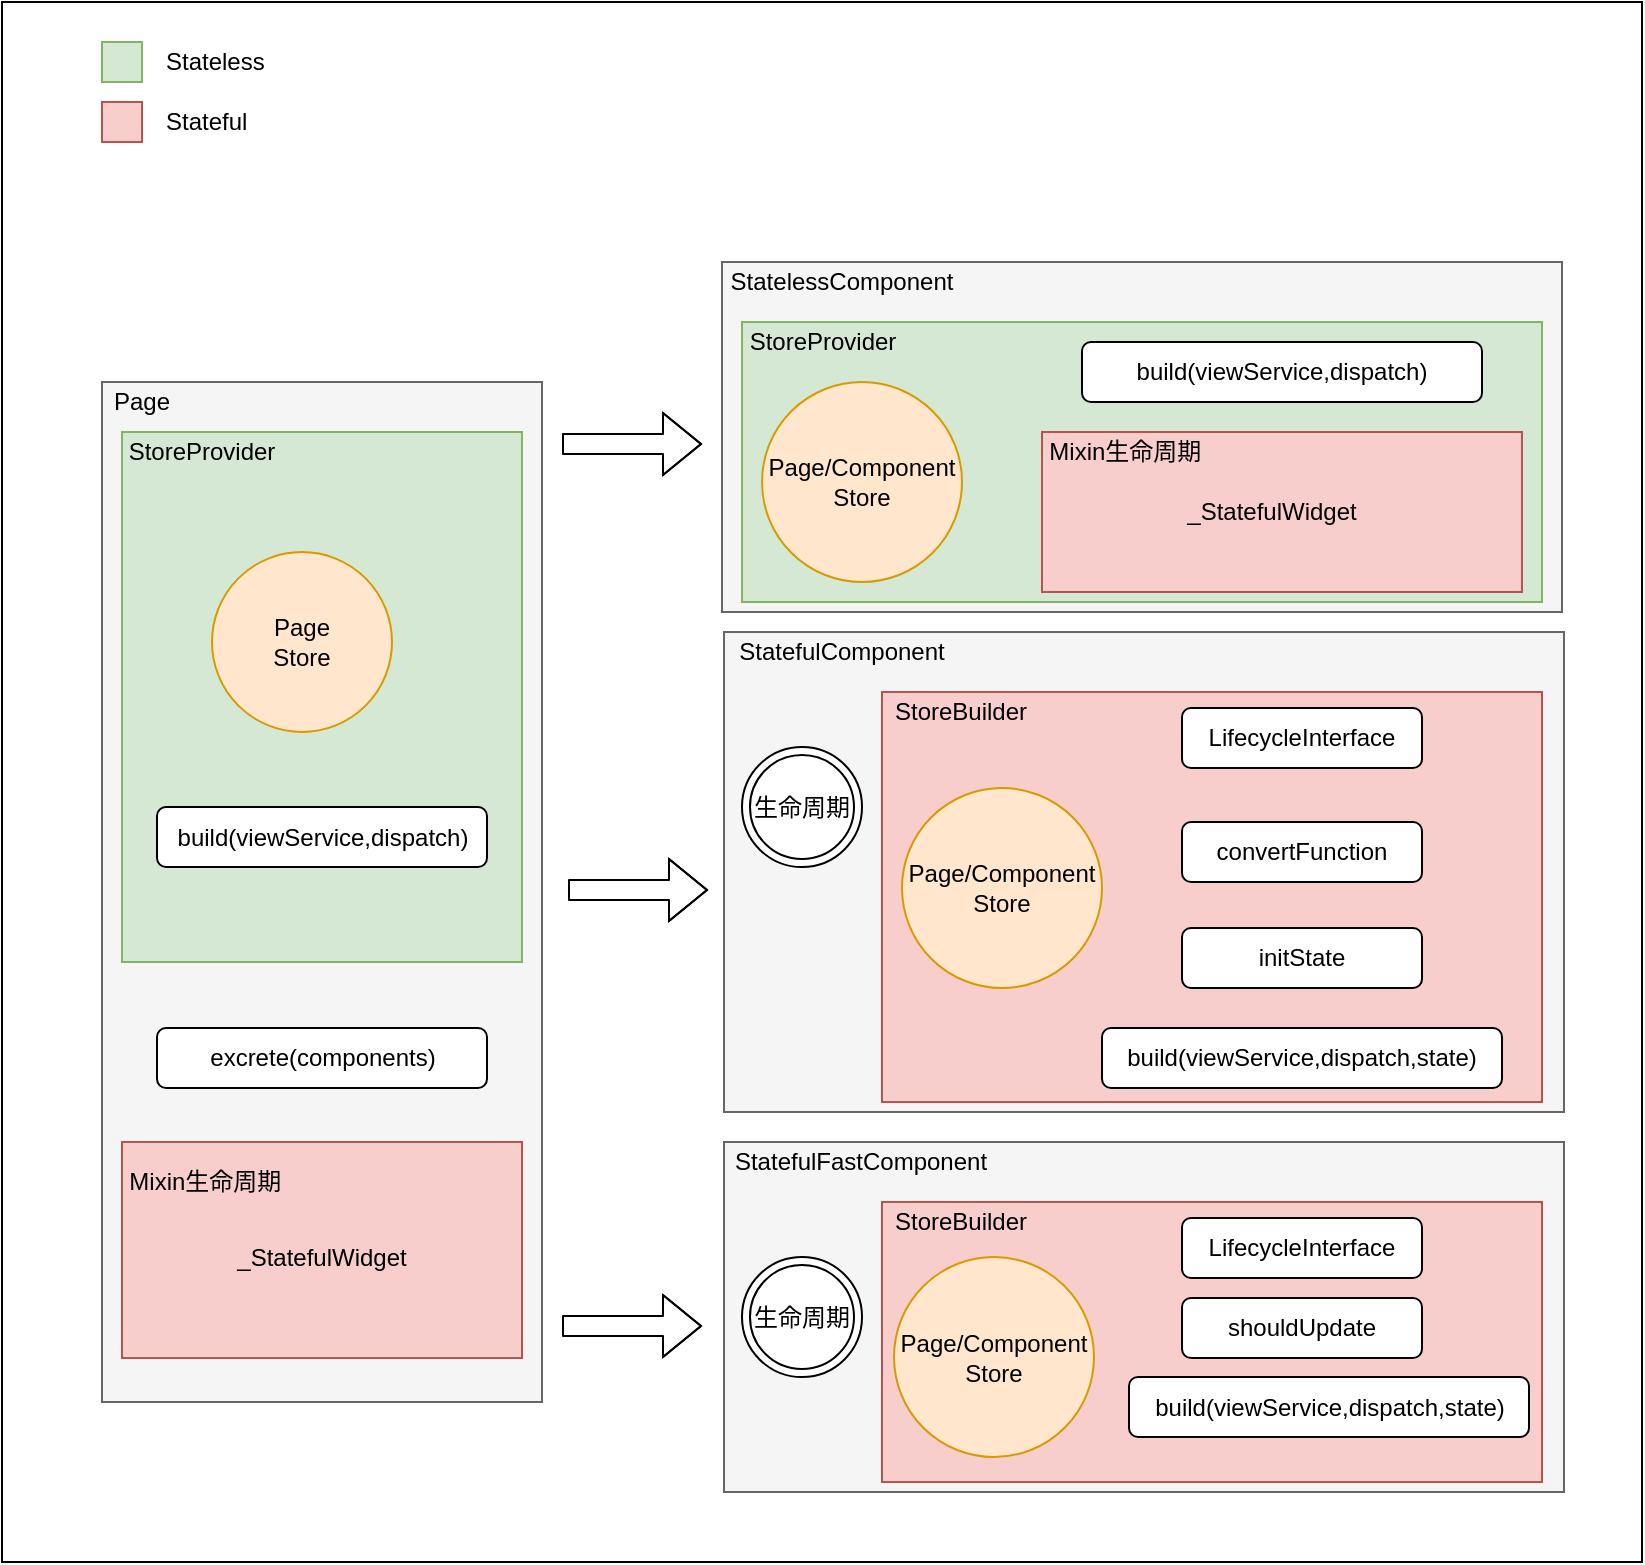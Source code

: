 <mxfile version="12.5.1" type="github" pages="8">
  <diagram id="2axeBVnMluATRMXS3iiU" name="第 1 页">
    <mxGraphModel dx="1773" dy="590" grid="1" gridSize="10" guides="1" tooltips="1" connect="1" arrows="1" fold="1" page="1" pageScale="1" pageWidth="827" pageHeight="1169" math="0" shadow="0">
      <root>
        <mxCell id="0"/>
        <mxCell id="1" parent="0"/>
        <mxCell id="0mHmHjYfeUdzyArpti4x-1" value="" style="rounded=0;whiteSpace=wrap;html=1;align=center;" parent="1" vertex="1">
          <mxGeometry x="-100" y="10" width="820" height="780" as="geometry"/>
        </mxCell>
        <mxCell id="FRVTPdvZiZSE1ToP57z7-4" value="" style="rounded=0;whiteSpace=wrap;html=1;fillColor=#f5f5f5;strokeColor=#666666;fontColor=#333333;" parent="1" vertex="1">
          <mxGeometry x="-50" y="200" width="220" height="510" as="geometry"/>
        </mxCell>
        <mxCell id="FRVTPdvZiZSE1ToP57z7-47" value="" style="rounded=0;whiteSpace=wrap;html=1;align=center;fillColor=#d5e8d4;strokeColor=#82b366;" parent="1" vertex="1">
          <mxGeometry x="-40" y="225" width="200" height="265" as="geometry"/>
        </mxCell>
        <mxCell id="FRVTPdvZiZSE1ToP57z7-16" value="" style="rounded=0;whiteSpace=wrap;html=1;align=left;fillColor=#f5f5f5;strokeColor=#666666;fontColor=#333333;" parent="1" vertex="1">
          <mxGeometry x="260" y="140" width="420" height="175" as="geometry"/>
        </mxCell>
        <mxCell id="FRVTPdvZiZSE1ToP57z7-33" value="" style="rounded=0;whiteSpace=wrap;html=1;align=left;fillColor=#d5e8d4;strokeColor=#82b366;" parent="1" vertex="1">
          <mxGeometry x="270" y="170" width="400" height="140" as="geometry"/>
        </mxCell>
        <mxCell id="FRVTPdvZiZSE1ToP57z7-5" value="Page" style="text;html=1;strokeColor=none;fillColor=none;align=center;verticalAlign=middle;whiteSpace=wrap;rounded=0;" parent="1" vertex="1">
          <mxGeometry x="-50" y="200" width="40" height="20" as="geometry"/>
        </mxCell>
        <mxCell id="FRVTPdvZiZSE1ToP57z7-6" value="Page&lt;br&gt;Store" style="ellipse;whiteSpace=wrap;html=1;aspect=fixed;fillColor=#ffe6cc;strokeColor=#d79b00;" parent="1" vertex="1">
          <mxGeometry x="5" y="285" width="90" height="90" as="geometry"/>
        </mxCell>
        <mxCell id="FRVTPdvZiZSE1ToP57z7-7" value="" style="rounded=0;whiteSpace=wrap;html=1;fillColor=#d5e8d4;strokeColor=#82b366;" parent="1" vertex="1">
          <mxGeometry x="-50" y="30" width="20" height="20" as="geometry"/>
        </mxCell>
        <mxCell id="FRVTPdvZiZSE1ToP57z7-8" value="Stateless" style="text;html=1;strokeColor=none;fillColor=none;align=left;verticalAlign=middle;whiteSpace=wrap;rounded=0;" parent="1" vertex="1">
          <mxGeometry x="-20" y="30" width="40" height="20" as="geometry"/>
        </mxCell>
        <mxCell id="FRVTPdvZiZSE1ToP57z7-9" value="" style="rounded=0;whiteSpace=wrap;html=1;fillColor=#f8cecc;strokeColor=#b85450;" parent="1" vertex="1">
          <mxGeometry x="-50" y="60" width="20" height="20" as="geometry"/>
        </mxCell>
        <mxCell id="FRVTPdvZiZSE1ToP57z7-10" value="Stateful" style="text;html=1;strokeColor=none;fillColor=none;align=left;verticalAlign=middle;whiteSpace=wrap;rounded=0;" parent="1" vertex="1">
          <mxGeometry x="-20" y="60" width="40" height="20" as="geometry"/>
        </mxCell>
        <mxCell id="FRVTPdvZiZSE1ToP57z7-11" value="build(viewService,dispatch)" style="rounded=1;whiteSpace=wrap;html=1;align=center;" parent="1" vertex="1">
          <mxGeometry x="-22.5" y="412.5" width="165" height="30" as="geometry"/>
        </mxCell>
        <mxCell id="FRVTPdvZiZSE1ToP57z7-12" value="" style="shape=flexArrow;endArrow=classic;html=1;" parent="1" edge="1">
          <mxGeometry width="50" height="50" relative="1" as="geometry">
            <mxPoint x="180" y="231" as="sourcePoint"/>
            <mxPoint x="250" y="231" as="targetPoint"/>
            <Array as="points">
              <mxPoint x="210" y="231"/>
            </Array>
          </mxGeometry>
        </mxCell>
        <mxCell id="FRVTPdvZiZSE1ToP57z7-15" value="" style="shape=flexArrow;endArrow=classic;html=1;" parent="1" edge="1">
          <mxGeometry width="50" height="50" relative="1" as="geometry">
            <mxPoint x="183" y="454" as="sourcePoint"/>
            <mxPoint x="253" y="454" as="targetPoint"/>
            <Array as="points">
              <mxPoint x="213" y="454"/>
            </Array>
          </mxGeometry>
        </mxCell>
        <mxCell id="FRVTPdvZiZSE1ToP57z7-17" value="StatelessComponent" style="text;html=1;strokeColor=none;fillColor=none;align=center;verticalAlign=middle;whiteSpace=wrap;rounded=0;" parent="1" vertex="1">
          <mxGeometry x="260" y="140" width="120" height="20" as="geometry"/>
        </mxCell>
        <mxCell id="FRVTPdvZiZSE1ToP57z7-18" value="Page/Component&lt;br&gt;Store" style="ellipse;whiteSpace=wrap;html=1;aspect=fixed;fillColor=#ffe6cc;strokeColor=#d79b00;" parent="1" vertex="1">
          <mxGeometry x="280" y="200" width="100" height="100" as="geometry"/>
        </mxCell>
        <mxCell id="FRVTPdvZiZSE1ToP57z7-19" value="excrete(components)" style="rounded=1;whiteSpace=wrap;html=1;align=center;" parent="1" vertex="1">
          <mxGeometry x="-22.5" y="523" width="165" height="30" as="geometry"/>
        </mxCell>
        <mxCell id="FRVTPdvZiZSE1ToP57z7-20" value="build(viewService,dispatch)" style="rounded=1;whiteSpace=wrap;html=1;align=center;" parent="1" vertex="1">
          <mxGeometry x="440" y="180" width="200" height="30" as="geometry"/>
        </mxCell>
        <mxCell id="FRVTPdvZiZSE1ToP57z7-24" value="" style="html=1;dashed=0;whitespace=wrap;align=left;fillColor=#f8cecc;strokeColor=#b85450;" parent="1" vertex="1">
          <mxGeometry x="-40" y="580" width="200" height="108" as="geometry"/>
        </mxCell>
        <mxCell id="FRVTPdvZiZSE1ToP57z7-25" value="Mixin生命周期&amp;nbsp;&amp;nbsp;" style="text;html=1;strokeColor=none;fillColor=none;align=center;verticalAlign=middle;whiteSpace=wrap;rounded=0;" parent="1" vertex="1">
          <mxGeometry x="-40" y="590" width="90" height="20" as="geometry"/>
        </mxCell>
        <mxCell id="FRVTPdvZiZSE1ToP57z7-26" value="_StatefulWidget" style="text;html=1;strokeColor=none;fillColor=none;align=center;verticalAlign=middle;whiteSpace=wrap;rounded=0;" parent="1" vertex="1">
          <mxGeometry x="40" y="628" width="40" height="20" as="geometry"/>
        </mxCell>
        <mxCell id="FRVTPdvZiZSE1ToP57z7-27" value="" style="rounded=0;whiteSpace=wrap;html=1;align=left;fillColor=#f5f5f5;strokeColor=#666666;fontColor=#333333;" parent="1" vertex="1">
          <mxGeometry x="261" y="325" width="420" height="240" as="geometry"/>
        </mxCell>
        <mxCell id="FRVTPdvZiZSE1ToP57z7-28" value="StatefulComponent" style="text;html=1;strokeColor=none;fillColor=none;align=center;verticalAlign=middle;whiteSpace=wrap;rounded=0;" parent="1" vertex="1">
          <mxGeometry x="245" y="325" width="150" height="20" as="geometry"/>
        </mxCell>
        <mxCell id="FRVTPdvZiZSE1ToP57z7-34" value="StoreProvider" style="text;html=1;strokeColor=none;fillColor=none;align=center;verticalAlign=middle;whiteSpace=wrap;rounded=0;" parent="1" vertex="1">
          <mxGeometry x="272" y="170" width="77" height="20" as="geometry"/>
        </mxCell>
        <mxCell id="FRVTPdvZiZSE1ToP57z7-35" value="" style="rounded=0;whiteSpace=wrap;html=1;align=left;fillColor=#f8cecc;strokeColor=#b85450;" parent="1" vertex="1">
          <mxGeometry x="340" y="355" width="330" height="205" as="geometry"/>
        </mxCell>
        <mxCell id="FRVTPdvZiZSE1ToP57z7-36" value="StoreBuilder" style="text;html=1;strokeColor=none;fillColor=none;align=center;verticalAlign=middle;whiteSpace=wrap;rounded=0;" parent="1" vertex="1">
          <mxGeometry x="349" y="355" width="61" height="20" as="geometry"/>
        </mxCell>
        <mxCell id="FRVTPdvZiZSE1ToP57z7-38" value="LifecycleInterface" style="rounded=1;whiteSpace=wrap;html=1;align=center;" parent="1" vertex="1">
          <mxGeometry x="490" y="363" width="120" height="30" as="geometry"/>
        </mxCell>
        <mxCell id="FRVTPdvZiZSE1ToP57z7-30" value="Page/Component&lt;br&gt;Store" style="ellipse;whiteSpace=wrap;html=1;aspect=fixed;fillColor=#ffe6cc;strokeColor=#d79b00;" parent="1" vertex="1">
          <mxGeometry x="350" y="403" width="100" height="100" as="geometry"/>
        </mxCell>
        <mxCell id="FRVTPdvZiZSE1ToP57z7-31" value="生命周期" style="ellipse;shape=doubleEllipse;html=1;dashed=0;whitespace=wrap;aspect=fixed;align=left;" parent="1" vertex="1">
          <mxGeometry x="270" y="382.5" width="60" height="60" as="geometry"/>
        </mxCell>
        <mxCell id="FRVTPdvZiZSE1ToP57z7-42" value="convertFunction" style="rounded=1;whiteSpace=wrap;html=1;align=center;" parent="1" vertex="1">
          <mxGeometry x="490" y="420" width="120" height="30" as="geometry"/>
        </mxCell>
        <mxCell id="FRVTPdvZiZSE1ToP57z7-43" value="initState" style="rounded=1;whiteSpace=wrap;html=1;align=center;" parent="1" vertex="1">
          <mxGeometry x="490" y="473" width="120" height="30" as="geometry"/>
        </mxCell>
        <mxCell id="FRVTPdvZiZSE1ToP57z7-44" value="build(viewService,dispatch,state)" style="rounded=1;whiteSpace=wrap;html=1;align=center;" parent="1" vertex="1">
          <mxGeometry x="450" y="523" width="200" height="30" as="geometry"/>
        </mxCell>
        <mxCell id="FRVTPdvZiZSE1ToP57z7-48" value="StoreProvider" style="text;html=1;strokeColor=none;fillColor=none;align=center;verticalAlign=middle;whiteSpace=wrap;rounded=0;" parent="1" vertex="1">
          <mxGeometry x="-30" y="225" width="60" height="20" as="geometry"/>
        </mxCell>
        <mxCell id="FRVTPdvZiZSE1ToP57z7-51" value="" style="rounded=0;whiteSpace=wrap;html=1;align=left;fillColor=#f5f5f5;strokeColor=#666666;fontColor=#333333;" parent="1" vertex="1">
          <mxGeometry x="261" y="580" width="420" height="175" as="geometry"/>
        </mxCell>
        <mxCell id="FRVTPdvZiZSE1ToP57z7-52" value="StatefulFastComponent" style="text;html=1;strokeColor=none;fillColor=none;align=center;verticalAlign=middle;whiteSpace=wrap;rounded=0;" parent="1" vertex="1">
          <mxGeometry x="279" y="580" width="101" height="20" as="geometry"/>
        </mxCell>
        <mxCell id="FRVTPdvZiZSE1ToP57z7-53" value="" style="rounded=0;whiteSpace=wrap;html=1;align=left;fillColor=#f8cecc;strokeColor=#b85450;" parent="1" vertex="1">
          <mxGeometry x="340" y="610" width="330" height="140" as="geometry"/>
        </mxCell>
        <mxCell id="FRVTPdvZiZSE1ToP57z7-54" value="StoreBuilder" style="text;html=1;strokeColor=none;fillColor=none;align=center;verticalAlign=middle;whiteSpace=wrap;rounded=0;" parent="1" vertex="1">
          <mxGeometry x="349" y="610" width="61" height="20" as="geometry"/>
        </mxCell>
        <mxCell id="FRVTPdvZiZSE1ToP57z7-55" value="LifecycleInterface" style="rounded=1;whiteSpace=wrap;html=1;align=center;" parent="1" vertex="1">
          <mxGeometry x="490" y="618" width="120" height="30" as="geometry"/>
        </mxCell>
        <mxCell id="FRVTPdvZiZSE1ToP57z7-56" value="Page/Component&lt;br&gt;Store" style="ellipse;whiteSpace=wrap;html=1;aspect=fixed;fillColor=#ffe6cc;strokeColor=#d79b00;" parent="1" vertex="1">
          <mxGeometry x="346" y="637.5" width="100" height="100" as="geometry"/>
        </mxCell>
        <mxCell id="FRVTPdvZiZSE1ToP57z7-57" value="生命周期" style="ellipse;shape=doubleEllipse;html=1;dashed=0;whitespace=wrap;aspect=fixed;align=left;" parent="1" vertex="1">
          <mxGeometry x="270" y="637.5" width="60" height="60" as="geometry"/>
        </mxCell>
        <mxCell id="FRVTPdvZiZSE1ToP57z7-58" value="shouldUpdate" style="rounded=1;whiteSpace=wrap;html=1;align=center;" parent="1" vertex="1">
          <mxGeometry x="490" y="658" width="120" height="30" as="geometry"/>
        </mxCell>
        <mxCell id="FRVTPdvZiZSE1ToP57z7-61" value="build(viewService,dispatch,state)" style="rounded=1;whiteSpace=wrap;html=1;align=center;" parent="1" vertex="1">
          <mxGeometry x="463.5" y="697.5" width="200" height="30" as="geometry"/>
        </mxCell>
        <mxCell id="FRVTPdvZiZSE1ToP57z7-63" value="" style="shape=flexArrow;endArrow=classic;html=1;" parent="1" edge="1">
          <mxGeometry width="50" height="50" relative="1" as="geometry">
            <mxPoint x="180" y="672" as="sourcePoint"/>
            <mxPoint x="250" y="672" as="targetPoint"/>
            <Array as="points">
              <mxPoint x="210" y="672"/>
            </Array>
          </mxGeometry>
        </mxCell>
        <mxCell id="0mHmHjYfeUdzyArpti4x-2" value="" style="html=1;dashed=0;whitespace=wrap;align=left;fillColor=#f8cecc;strokeColor=#b85450;" parent="1" vertex="1">
          <mxGeometry x="420" y="225" width="240" height="80" as="geometry"/>
        </mxCell>
        <mxCell id="0mHmHjYfeUdzyArpti4x-3" value="Mixin生命周期&amp;nbsp;&amp;nbsp;" style="text;html=1;strokeColor=none;fillColor=none;align=center;verticalAlign=middle;whiteSpace=wrap;rounded=0;" parent="1" vertex="1">
          <mxGeometry x="420" y="225" width="90" height="20" as="geometry"/>
        </mxCell>
        <mxCell id="0mHmHjYfeUdzyArpti4x-4" value="_StatefulWidget" style="text;html=1;strokeColor=none;fillColor=none;align=center;verticalAlign=middle;whiteSpace=wrap;rounded=0;" parent="1" vertex="1">
          <mxGeometry x="515" y="255" width="40" height="20" as="geometry"/>
        </mxCell>
      </root>
    </mxGraphModel>
  </diagram>
  <diagram id="y7kNTyYfwzoSWA2la5if" name="第 2 页">
    <mxGraphModel dx="946" dy="590" grid="1" gridSize="10" guides="1" tooltips="1" connect="1" arrows="1" fold="1" page="1" pageScale="1" pageWidth="827" pageHeight="1169" math="0" shadow="0">
      <root>
        <mxCell id="qsbEbSv6QJS1maoP6Jw4-0"/>
        <mxCell id="qsbEbSv6QJS1maoP6Jw4-1" parent="qsbEbSv6QJS1maoP6Jw4-0"/>
        <mxCell id="qsbEbSv6QJS1maoP6Jw4-38" value="View" style="rounded=1;whiteSpace=wrap;html=1;align=center;" parent="qsbEbSv6QJS1maoP6Jw4-1" vertex="1">
          <mxGeometry x="190" y="160" width="80" height="30" as="geometry"/>
        </mxCell>
        <mxCell id="qsbEbSv6QJS1maoP6Jw4-39" value="Store" style="rounded=1;whiteSpace=wrap;html=1;align=center;" parent="qsbEbSv6QJS1maoP6Jw4-1" vertex="1">
          <mxGeometry x="330" y="160" width="80" height="30" as="geometry"/>
        </mxCell>
        <mxCell id="qsbEbSv6QJS1maoP6Jw4-40" value="" style="endArrow=classic;html=1;exitX=1;exitY=0.5;exitDx=0;exitDy=0;entryX=0;entryY=0.5;entryDx=0;entryDy=0;" parent="qsbEbSv6QJS1maoP6Jw4-1" source="qsbEbSv6QJS1maoP6Jw4-38" target="qsbEbSv6QJS1maoP6Jw4-39" edge="1">
          <mxGeometry width="50" height="50" relative="1" as="geometry">
            <mxPoint x="270" y="300" as="sourcePoint"/>
            <mxPoint x="320" y="250" as="targetPoint"/>
          </mxGeometry>
        </mxCell>
        <mxCell id="qsbEbSv6QJS1maoP6Jw4-41" value="Action" style="text;html=1;strokeColor=none;fillColor=none;align=center;verticalAlign=middle;whiteSpace=wrap;rounded=0;" parent="qsbEbSv6QJS1maoP6Jw4-1" vertex="1">
          <mxGeometry x="280" y="150" width="40" height="20" as="geometry"/>
        </mxCell>
        <mxCell id="qsbEbSv6QJS1maoP6Jw4-42" value="Bloc" style="rounded=1;whiteSpace=wrap;html=1;align=center;" parent="qsbEbSv6QJS1maoP6Jw4-1" vertex="1">
          <mxGeometry x="480" y="160" width="80" height="30" as="geometry"/>
        </mxCell>
        <mxCell id="qsbEbSv6QJS1maoP6Jw4-43" value="" style="endArrow=classic;html=1;exitX=1;exitY=0.5;exitDx=0;exitDy=0;entryX=0;entryY=0.5;entryDx=0;entryDy=0;" parent="qsbEbSv6QJS1maoP6Jw4-1" source="qsbEbSv6QJS1maoP6Jw4-39" target="qsbEbSv6QJS1maoP6Jw4-42" edge="1">
          <mxGeometry width="50" height="50" relative="1" as="geometry">
            <mxPoint x="470" y="290" as="sourcePoint"/>
            <mxPoint x="520" y="240" as="targetPoint"/>
          </mxGeometry>
        </mxCell>
        <mxCell id="qsbEbSv6QJS1maoP6Jw4-44" value="Dispatch" style="text;html=1;strokeColor=none;fillColor=none;align=center;verticalAlign=middle;whiteSpace=wrap;rounded=0;" parent="qsbEbSv6QJS1maoP6Jw4-1" vertex="1">
          <mxGeometry x="420" y="150" width="40" height="20" as="geometry"/>
        </mxCell>
        <mxCell id="qsbEbSv6QJS1maoP6Jw4-45" value="EffectSubject" style="rounded=1;whiteSpace=wrap;html=1;align=center;" parent="qsbEbSv6QJS1maoP6Jw4-1" vertex="1">
          <mxGeometry x="630" y="235" width="90" height="30" as="geometry"/>
        </mxCell>
        <mxCell id="qsbEbSv6QJS1maoP6Jw4-46" value="" style="endArrow=classic;html=1;exitX=1;exitY=0.5;exitDx=0;exitDy=0;entryX=0;entryY=0.5;entryDx=0;entryDy=0;" parent="qsbEbSv6QJS1maoP6Jw4-1" source="qsbEbSv6QJS1maoP6Jw4-69" target="qsbEbSv6QJS1maoP6Jw4-45" edge="1">
          <mxGeometry width="50" height="50" relative="1" as="geometry">
            <mxPoint x="520" y="300" as="sourcePoint"/>
            <mxPoint x="570" y="250" as="targetPoint"/>
          </mxGeometry>
        </mxCell>
        <mxCell id="qsbEbSv6QJS1maoP6Jw4-48" value="ReducerSubject" style="rounded=1;whiteSpace=wrap;html=1;align=center;" parent="qsbEbSv6QJS1maoP6Jw4-1" vertex="1">
          <mxGeometry x="465" y="300" width="110" height="30" as="geometry"/>
        </mxCell>
        <mxCell id="qsbEbSv6QJS1maoP6Jw4-49" value="" style="endArrow=classic;html=1;exitX=0.5;exitY=1;exitDx=0;exitDy=0;entryX=0.5;entryY=0;entryDx=0;entryDy=0;" parent="qsbEbSv6QJS1maoP6Jw4-1" source="qsbEbSv6QJS1maoP6Jw4-42" target="qsbEbSv6QJS1maoP6Jw4-69" edge="1">
          <mxGeometry width="50" height="50" relative="1" as="geometry">
            <mxPoint x="640" y="300" as="sourcePoint"/>
            <mxPoint x="690" y="250" as="targetPoint"/>
          </mxGeometry>
        </mxCell>
        <mxCell id="qsbEbSv6QJS1maoP6Jw4-50" value="Add" style="text;html=1;strokeColor=none;fillColor=none;align=center;verticalAlign=middle;whiteSpace=wrap;rounded=0;" parent="qsbEbSv6QJS1maoP6Jw4-1" vertex="1">
          <mxGeometry x="520" y="200" width="40" height="20" as="geometry"/>
        </mxCell>
        <mxCell id="qsbEbSv6QJS1maoP6Jw4-51" value="do-effect" style="rounded=1;whiteSpace=wrap;html=1;align=center;" parent="qsbEbSv6QJS1maoP6Jw4-1" vertex="1">
          <mxGeometry x="770" y="235" width="80" height="30" as="geometry"/>
        </mxCell>
        <mxCell id="qsbEbSv6QJS1maoP6Jw4-52" value="" style="endArrow=classic;html=1;exitX=0;exitY=0.5;exitDx=0;exitDy=0;entryX=1;entryY=0.5;entryDx=0;entryDy=0;dashed=1;" parent="qsbEbSv6QJS1maoP6Jw4-1" source="qsbEbSv6QJS1maoP6Jw4-51" target="qsbEbSv6QJS1maoP6Jw4-45" edge="1">
          <mxGeometry width="50" height="50" relative="1" as="geometry">
            <mxPoint x="710" y="320" as="sourcePoint"/>
            <mxPoint x="760" y="270" as="targetPoint"/>
          </mxGeometry>
        </mxCell>
        <mxCell id="qsbEbSv6QJS1maoP6Jw4-53" value="Listen" style="text;html=1;strokeColor=none;fillColor=none;align=center;verticalAlign=middle;whiteSpace=wrap;rounded=0;" parent="qsbEbSv6QJS1maoP6Jw4-1" vertex="1">
          <mxGeometry x="730" y="220" width="40" height="20" as="geometry"/>
        </mxCell>
        <mxCell id="qsbEbSv6QJS1maoP6Jw4-54" value="do-reducer" style="rounded=1;whiteSpace=wrap;html=1;align=center;" parent="qsbEbSv6QJS1maoP6Jw4-1" vertex="1">
          <mxGeometry x="480" y="375" width="80" height="30" as="geometry"/>
        </mxCell>
        <mxCell id="qsbEbSv6QJS1maoP6Jw4-55" value="" style="endArrow=classic;html=1;dashed=1;exitX=0.5;exitY=0;exitDx=0;exitDy=0;entryX=0.5;entryY=1;entryDx=0;entryDy=0;" parent="qsbEbSv6QJS1maoP6Jw4-1" source="qsbEbSv6QJS1maoP6Jw4-54" target="qsbEbSv6QJS1maoP6Jw4-48" edge="1">
          <mxGeometry width="50" height="50" relative="1" as="geometry">
            <mxPoint x="680" y="310" as="sourcePoint"/>
            <mxPoint x="630" y="360" as="targetPoint"/>
          </mxGeometry>
        </mxCell>
        <mxCell id="qsbEbSv6QJS1maoP6Jw4-56" value="StateSubject" style="rounded=1;whiteSpace=wrap;html=1;align=center;" parent="qsbEbSv6QJS1maoP6Jw4-1" vertex="1">
          <mxGeometry x="175" y="375" width="110" height="30" as="geometry"/>
        </mxCell>
        <mxCell id="qsbEbSv6QJS1maoP6Jw4-57" value="" style="endArrow=classic;html=1;exitX=0;exitY=0.5;exitDx=0;exitDy=0;entryX=0;entryY=0.5;entryDx=0;entryDy=0;" parent="qsbEbSv6QJS1maoP6Jw4-1" source="qsbEbSv6QJS1maoP6Jw4-54" target="qsbEbSv6QJS1maoP6Jw4-65" edge="1">
          <mxGeometry width="50" height="50" relative="1" as="geometry">
            <mxPoint x="470" y="535" as="sourcePoint"/>
            <mxPoint x="410" y="390" as="targetPoint"/>
          </mxGeometry>
        </mxCell>
        <mxCell id="qsbEbSv6QJS1maoP6Jw4-58" value="State" style="text;html=1;strokeColor=none;fillColor=none;align=center;verticalAlign=middle;whiteSpace=wrap;rounded=0;" parent="qsbEbSv6QJS1maoP6Jw4-1" vertex="1">
          <mxGeometry x="430" y="365" width="40" height="20" as="geometry"/>
        </mxCell>
        <mxCell id="qsbEbSv6QJS1maoP6Jw4-59" value="Listen" style="text;html=1;strokeColor=none;fillColor=none;align=center;verticalAlign=middle;whiteSpace=wrap;rounded=0;" parent="qsbEbSv6QJS1maoP6Jw4-1" vertex="1">
          <mxGeometry x="520" y="340" width="40" height="20" as="geometry"/>
        </mxCell>
        <mxCell id="qsbEbSv6QJS1maoP6Jw4-60" value="" style="endArrow=classic;html=1;dashed=1;exitX=0.5;exitY=1;exitDx=0;exitDy=0;entryX=0.5;entryY=0;entryDx=0;entryDy=0;" parent="qsbEbSv6QJS1maoP6Jw4-1" source="qsbEbSv6QJS1maoP6Jw4-38" target="qsbEbSv6QJS1maoP6Jw4-56" edge="1">
          <mxGeometry width="50" height="50" relative="1" as="geometry">
            <mxPoint x="260" y="230" as="sourcePoint"/>
            <mxPoint x="260" y="180" as="targetPoint"/>
          </mxGeometry>
        </mxCell>
        <mxCell id="qsbEbSv6QJS1maoP6Jw4-61" value="Listen" style="text;html=1;strokeColor=none;fillColor=none;align=center;verticalAlign=middle;whiteSpace=wrap;rounded=0;" parent="qsbEbSv6QJS1maoP6Jw4-1" vertex="1">
          <mxGeometry x="180" y="275" width="40" height="20" as="geometry"/>
        </mxCell>
        <mxCell id="qsbEbSv6QJS1maoP6Jw4-65" value="" style="triangle;whiteSpace=wrap;html=1;align=center;dashed=1;direction=west;" parent="qsbEbSv6QJS1maoP6Jw4-1" vertex="1">
          <mxGeometry x="354" y="350" width="60" height="80" as="geometry"/>
        </mxCell>
        <mxCell id="qsbEbSv6QJS1maoP6Jw4-66" value="" style="endArrow=classic;html=1;exitX=1;exitY=0.5;exitDx=0;exitDy=0;entryX=1;entryY=0.5;entryDx=0;entryDy=0;" parent="qsbEbSv6QJS1maoP6Jw4-1" source="qsbEbSv6QJS1maoP6Jw4-65" target="qsbEbSv6QJS1maoP6Jw4-56" edge="1">
          <mxGeometry width="50" height="50" relative="1" as="geometry">
            <mxPoint x="320" y="485" as="sourcePoint"/>
            <mxPoint x="370" y="435" as="targetPoint"/>
          </mxGeometry>
        </mxCell>
        <mxCell id="qsbEbSv6QJS1maoP6Jw4-67" value="ConvertState" style="text;html=1;strokeColor=none;fillColor=none;align=center;verticalAlign=middle;whiteSpace=wrap;rounded=0;dashed=1;" parent="qsbEbSv6QJS1maoP6Jw4-1" vertex="1">
          <mxGeometry x="303" y="365" width="40" height="20" as="geometry"/>
        </mxCell>
        <mxCell id="qsbEbSv6QJS1maoP6Jw4-68" value="convert" style="text;html=1;strokeColor=none;fillColor=none;align=center;verticalAlign=middle;whiteSpace=wrap;rounded=0;dashed=1;" parent="qsbEbSv6QJS1maoP6Jw4-1" vertex="1">
          <mxGeometry x="370" y="380" width="40" height="20" as="geometry"/>
        </mxCell>
        <mxCell id="qsbEbSv6QJS1maoP6Jw4-69" value="middleware" style="rounded=1;whiteSpace=wrap;html=1;align=center;dashed=1;" parent="qsbEbSv6QJS1maoP6Jw4-1" vertex="1">
          <mxGeometry x="465" y="235" width="110" height="30" as="geometry"/>
        </mxCell>
        <mxCell id="qsbEbSv6QJS1maoP6Jw4-70" value="" style="endArrow=classic;html=1;exitX=0.5;exitY=1;exitDx=0;exitDy=0;entryX=0.5;entryY=0;entryDx=0;entryDy=0;" parent="qsbEbSv6QJS1maoP6Jw4-1" source="qsbEbSv6QJS1maoP6Jw4-69" target="qsbEbSv6QJS1maoP6Jw4-48" edge="1">
          <mxGeometry width="50" height="50" relative="1" as="geometry">
            <mxPoint x="630" y="390" as="sourcePoint"/>
            <mxPoint x="680" y="340" as="targetPoint"/>
          </mxGeometry>
        </mxCell>
        <mxCell id="qsbEbSv6QJS1maoP6Jw4-73" value="do-things" style="rounded=1;whiteSpace=wrap;html=1;align=center;" parent="qsbEbSv6QJS1maoP6Jw4-1" vertex="1">
          <mxGeometry x="770" y="160" width="80" height="30" as="geometry"/>
        </mxCell>
        <mxCell id="qsbEbSv6QJS1maoP6Jw4-74" value="" style="endArrow=classic;html=1;exitX=0.5;exitY=0;exitDx=0;exitDy=0;entryX=0.5;entryY=1;entryDx=0;entryDy=0;" parent="qsbEbSv6QJS1maoP6Jw4-1" source="qsbEbSv6QJS1maoP6Jw4-51" target="qsbEbSv6QJS1maoP6Jw4-73" edge="1">
          <mxGeometry width="50" height="50" relative="1" as="geometry">
            <mxPoint x="910" y="110" as="sourcePoint"/>
            <mxPoint x="860" y="160" as="targetPoint"/>
          </mxGeometry>
        </mxCell>
        <mxCell id="qsbEbSv6QJS1maoP6Jw4-75" value="" style="endArrow=classic;html=1;exitX=0;exitY=0.5;exitDx=0;exitDy=0;entryX=1;entryY=0.5;entryDx=0;entryDy=0;dashed=1;" parent="qsbEbSv6QJS1maoP6Jw4-1" source="qsbEbSv6QJS1maoP6Jw4-73" target="qsbEbSv6QJS1maoP6Jw4-42" edge="1">
          <mxGeometry width="50" height="50" relative="1" as="geometry">
            <mxPoint x="560" y="100" as="sourcePoint"/>
            <mxPoint x="610" y="50" as="targetPoint"/>
            <Array as="points">
              <mxPoint x="650" y="175"/>
            </Array>
          </mxGeometry>
        </mxCell>
        <mxCell id="qsbEbSv6QJS1maoP6Jw4-76" value="Dispatch" style="text;html=1;strokeColor=none;fillColor=none;align=center;verticalAlign=middle;whiteSpace=wrap;rounded=0;dashed=1;" parent="qsbEbSv6QJS1maoP6Jw4-1" vertex="1">
          <mxGeometry x="630" y="150" width="80" height="20" as="geometry"/>
        </mxCell>
        <mxCell id="HFtI6hd0ZtV4zDmhUwHt-0" value="" style="ellipse;html=1;shape=endState;fillColor=#000000;strokeColor=#ff0000;align=center;" parent="qsbEbSv6QJS1maoP6Jw4-1" vertex="1">
          <mxGeometry x="930" y="160" width="30" height="30" as="geometry"/>
        </mxCell>
        <mxCell id="HFtI6hd0ZtV4zDmhUwHt-1" value="" style="endArrow=classic;html=1;exitX=1;exitY=0.5;exitDx=0;exitDy=0;entryX=0;entryY=0.5;entryDx=0;entryDy=0;" parent="qsbEbSv6QJS1maoP6Jw4-1" source="qsbEbSv6QJS1maoP6Jw4-73" target="HFtI6hd0ZtV4zDmhUwHt-0" edge="1">
          <mxGeometry width="50" height="50" relative="1" as="geometry">
            <mxPoint x="940" y="320" as="sourcePoint"/>
            <mxPoint x="990" y="270" as="targetPoint"/>
          </mxGeometry>
        </mxCell>
      </root>
    </mxGraphModel>
  </diagram>
  <diagram id="qwfqDyPQm-nB42jgbz6W" name="第 3 页">
    <mxGraphModel dx="946" dy="590" grid="1" gridSize="10" guides="1" tooltips="1" connect="1" arrows="1" fold="1" page="1" pageScale="1" pageWidth="827" pageHeight="1169" math="0" shadow="0">
      <root>
        <mxCell id="HLsGFf-wZLprEUpYd7m8-0"/>
        <mxCell id="HLsGFf-wZLprEUpYd7m8-1" parent="HLsGFf-wZLprEUpYd7m8-0"/>
        <mxCell id="HLsGFf-wZLprEUpYd7m8-2" value="Store" style="rounded=1;whiteSpace=wrap;html=1;fillColor=#d80073;strokeColor=#A50040;fontColor=#ffffff;" vertex="1" parent="HLsGFf-wZLprEUpYd7m8-1">
          <mxGeometry x="240" y="220" width="120" height="60" as="geometry"/>
        </mxCell>
        <mxCell id="HLsGFf-wZLprEUpYd7m8-3" value="ActionCreator" style="rounded=1;whiteSpace=wrap;html=1;fillColor=#1ba1e2;strokeColor=#006EAF;fontColor=#ffffff;" vertex="1" parent="HLsGFf-wZLprEUpYd7m8-1">
          <mxGeometry y="220" width="120" height="60" as="geometry"/>
        </mxCell>
        <mxCell id="HLsGFf-wZLprEUpYd7m8-4" value="" style="endArrow=classic;html=1;exitX=1;exitY=0.25;exitDx=0;exitDy=0;entryX=0;entryY=0.25;entryDx=0;entryDy=0;fillColor=#f0a30a;strokeColor=#BD7000;strokeWidth=2;" edge="1" parent="HLsGFf-wZLprEUpYd7m8-1" source="HLsGFf-wZLprEUpYd7m8-3" target="HLsGFf-wZLprEUpYd7m8-2">
          <mxGeometry width="50" height="50" relative="1" as="geometry">
            <mxPoint x="140" y="450" as="sourcePoint"/>
            <mxPoint x="190" y="400" as="targetPoint"/>
          </mxGeometry>
        </mxCell>
        <mxCell id="HLsGFf-wZLprEUpYd7m8-5" value="Reducer" style="rounded=1;whiteSpace=wrap;html=1;fillColor=#a20025;strokeColor=#6F0000;fontColor=#ffffff;" vertex="1" parent="HLsGFf-wZLprEUpYd7m8-1">
          <mxGeometry x="480" y="220" width="120" height="60" as="geometry"/>
        </mxCell>
        <mxCell id="HLsGFf-wZLprEUpYd7m8-6" value="Effect" style="rounded=1;whiteSpace=wrap;html=1;fillColor=#6a00ff;strokeColor=#3700CC;fontColor=#ffffff;" vertex="1" parent="HLsGFf-wZLprEUpYd7m8-1">
          <mxGeometry x="240" y="70" width="120" height="60" as="geometry"/>
        </mxCell>
        <mxCell id="HLsGFf-wZLprEUpYd7m8-7" value="" style="endArrow=classic;html=1;exitX=1;exitY=0.25;exitDx=0;exitDy=0;entryX=0;entryY=0.25;entryDx=0;entryDy=0;fillColor=#f0a30a;strokeColor=#BD7000;strokeWidth=2;" edge="1" parent="HLsGFf-wZLprEUpYd7m8-1" source="HLsGFf-wZLprEUpYd7m8-2" target="HLsGFf-wZLprEUpYd7m8-5">
          <mxGeometry width="50" height="50" relative="1" as="geometry">
            <mxPoint x="510" y="430" as="sourcePoint"/>
            <mxPoint x="560" y="380" as="targetPoint"/>
          </mxGeometry>
        </mxCell>
        <mxCell id="HLsGFf-wZLprEUpYd7m8-8" value="" style="endArrow=classic;html=1;exitX=0;exitY=0.75;exitDx=0;exitDy=0;entryX=1;entryY=0.75;entryDx=0;entryDy=0;fillColor=#f0a30a;strokeColor=#BD7000;strokeWidth=2;" edge="1" parent="HLsGFf-wZLprEUpYd7m8-1" source="HLsGFf-wZLprEUpYd7m8-5" target="HLsGFf-wZLprEUpYd7m8-2">
          <mxGeometry width="50" height="50" relative="1" as="geometry">
            <mxPoint x="330" y="430" as="sourcePoint"/>
            <mxPoint x="380" y="380" as="targetPoint"/>
          </mxGeometry>
        </mxCell>
        <mxCell id="HLsGFf-wZLprEUpYd7m8-9" value="" style="endArrow=classic;html=1;exitX=0.5;exitY=0;exitDx=0;exitDy=0;entryX=0.5;entryY=1;entryDx=0;entryDy=0;strokeWidth=2;fillColor=#f0a30a;strokeColor=#BD7000;" edge="1" parent="HLsGFf-wZLprEUpYd7m8-1" source="HLsGFf-wZLprEUpYd7m8-2" target="HLsGFf-wZLprEUpYd7m8-6">
          <mxGeometry width="50" height="50" relative="1" as="geometry">
            <mxPoint x="170" y="350" as="sourcePoint"/>
            <mxPoint x="210" y="400" as="targetPoint"/>
          </mxGeometry>
        </mxCell>
        <mxCell id="HLsGFf-wZLprEUpYd7m8-10" value="&lt;font color=&quot;#ff6633&quot;&gt;previousState，Action&lt;/font&gt;" style="text;html=1;strokeColor=none;fillColor=none;align=center;verticalAlign=middle;whiteSpace=wrap;rounded=0;" vertex="1" parent="HLsGFf-wZLprEUpYd7m8-1">
          <mxGeometry x="350" y="200" width="147" height="20" as="geometry"/>
        </mxCell>
        <mxCell id="HLsGFf-wZLprEUpYd7m8-11" value="&lt;font color=&quot;#ff6633&quot;&gt;nextState&lt;/font&gt;" style="text;html=1;strokeColor=none;fillColor=none;align=center;verticalAlign=middle;whiteSpace=wrap;rounded=0;" vertex="1" parent="HLsGFf-wZLprEUpYd7m8-1">
          <mxGeometry x="404" y="270" width="40" height="20" as="geometry"/>
        </mxCell>
        <mxCell id="HLsGFf-wZLprEUpYd7m8-12" value="Component" style="rounded=1;whiteSpace=wrap;html=1;fillColor=#008a00;strokeColor=#005700;fontColor=#ffffff;" vertex="1" parent="HLsGFf-wZLprEUpYd7m8-1">
          <mxGeometry x="240" y="370" width="120" height="60" as="geometry"/>
        </mxCell>
        <mxCell id="HLsGFf-wZLprEUpYd7m8-13" value="" style="endArrow=classic;html=1;exitX=0.5;exitY=1;exitDx=0;exitDy=0;entryX=0.5;entryY=0;entryDx=0;entryDy=0;strokeWidth=2;fillColor=#f0a30a;strokeColor=#BD7000;" edge="1" parent="HLsGFf-wZLprEUpYd7m8-1" source="HLsGFf-wZLprEUpYd7m8-2" target="HLsGFf-wZLprEUpYd7m8-12">
          <mxGeometry width="50" height="50" relative="1" as="geometry">
            <mxPoint x="110" y="420" as="sourcePoint"/>
            <mxPoint x="160" y="370" as="targetPoint"/>
          </mxGeometry>
        </mxCell>
        <mxCell id="HLsGFf-wZLprEUpYd7m8-14" value="&lt;font color=&quot;#ff6633&quot;&gt;previousState，Action&lt;/font&gt;" style="text;html=1;strokeColor=none;fillColor=none;align=center;verticalAlign=middle;whiteSpace=wrap;rounded=0;" vertex="1" parent="HLsGFf-wZLprEUpYd7m8-1">
          <mxGeometry x="160" y="170" width="147" height="20" as="geometry"/>
        </mxCell>
        <mxCell id="HLsGFf-wZLprEUpYd7m8-15" value="&lt;font color=&quot;#ff6633&quot;&gt;Dispatch（Action）&lt;/font&gt;" style="text;html=1;strokeColor=none;fillColor=none;align=center;verticalAlign=middle;whiteSpace=wrap;rounded=0;" vertex="1" parent="HLsGFf-wZLprEUpYd7m8-1">
          <mxGeometry x="150" y="200" width="60" height="20" as="geometry"/>
        </mxCell>
        <mxCell id="HLsGFf-wZLprEUpYd7m8-18" value="&lt;font color=&quot;#ff6633&quot;&gt;State&lt;/font&gt;" style="text;html=1;strokeColor=none;fillColor=none;align=center;verticalAlign=middle;whiteSpace=wrap;rounded=0;" vertex="1" parent="HLsGFf-wZLprEUpYd7m8-1">
          <mxGeometry x="310" y="330" width="40" height="20" as="geometry"/>
        </mxCell>
        <mxCell id="HLsGFf-wZLprEUpYd7m8-19" value="" style="endArrow=none;dashed=1;html=1;exitX=0;exitY=0.25;exitDx=0;exitDy=0;entryX=1;entryY=0.25;entryDx=0;entryDy=0;" edge="1" parent="HLsGFf-wZLprEUpYd7m8-1" source="HLsGFf-wZLprEUpYd7m8-2" target="HLsGFf-wZLprEUpYd7m8-2">
          <mxGeometry width="50" height="50" relative="1" as="geometry">
            <mxPoint x="130" y="380" as="sourcePoint"/>
            <mxPoint x="180" y="330" as="targetPoint"/>
          </mxGeometry>
        </mxCell>
        <mxCell id="HLsGFf-wZLprEUpYd7m8-20" value="" style="endArrow=none;dashed=1;html=1;strokeWidth=1;entryX=0.5;entryY=0;entryDx=0;entryDy=0;" edge="1" parent="HLsGFf-wZLprEUpYd7m8-1">
          <mxGeometry width="50" height="50" relative="1" as="geometry">
            <mxPoint x="300" y="235" as="sourcePoint"/>
            <mxPoint x="300" y="215" as="targetPoint"/>
          </mxGeometry>
        </mxCell>
      </root>
    </mxGraphModel>
  </diagram>
  <diagram id="KtggN0JiRKkYSf0pKlr0" name="第 4 页">
    <mxGraphModel dx="946" dy="590" grid="1" gridSize="10" guides="1" tooltips="1" connect="1" arrows="1" fold="1" page="1" pageScale="1" pageWidth="827" pageHeight="1169" math="0" shadow="0">
      <root>
        <mxCell id="95VdwM_hJizCH-POy_MH-0"/>
        <mxCell id="95VdwM_hJizCH-POy_MH-1" parent="95VdwM_hJizCH-POy_MH-0"/>
        <mxCell id="95VdwM_hJizCH-POy_MH-2" value="View" style="rounded=1;whiteSpace=wrap;html=1;" vertex="1" parent="95VdwM_hJizCH-POy_MH-1">
          <mxGeometry x="60" y="230" width="120" height="60" as="geometry"/>
        </mxCell>
        <mxCell id="95VdwM_hJizCH-POy_MH-3" value="Dispatch" style="rounded=1;whiteSpace=wrap;html=1;" vertex="1" parent="95VdwM_hJizCH-POy_MH-1">
          <mxGeometry x="290" y="230" width="120" height="60" as="geometry"/>
        </mxCell>
        <mxCell id="95VdwM_hJizCH-POy_MH-4" value="" style="endArrow=classic;html=1;strokeWidth=1;exitX=1;exitY=0.5;exitDx=0;exitDy=0;entryX=0;entryY=0.5;entryDx=0;entryDy=0;" edge="1" parent="95VdwM_hJizCH-POy_MH-1" source="95VdwM_hJizCH-POy_MH-2" target="95VdwM_hJizCH-POy_MH-3">
          <mxGeometry width="50" height="50" relative="1" as="geometry">
            <mxPoint x="200" y="400" as="sourcePoint"/>
            <mxPoint x="250" y="350" as="targetPoint"/>
          </mxGeometry>
        </mxCell>
        <mxCell id="95VdwM_hJizCH-POy_MH-5" value="click" style="text;html=1;strokeColor=none;fillColor=none;align=center;verticalAlign=middle;whiteSpace=wrap;rounded=0;" vertex="1" parent="95VdwM_hJizCH-POy_MH-1">
          <mxGeometry x="210" y="230" width="40" height="20" as="geometry"/>
        </mxCell>
        <mxCell id="95VdwM_hJizCH-POy_MH-6" value="Reducer" style="rounded=1;whiteSpace=wrap;html=1;" vertex="1" parent="95VdwM_hJizCH-POy_MH-1">
          <mxGeometry x="510" y="230" width="120" height="60" as="geometry"/>
        </mxCell>
        <mxCell id="95VdwM_hJizCH-POy_MH-7" value="" style="endArrow=classic;html=1;strokeWidth=1;exitX=1;exitY=0.5;exitDx=0;exitDy=0;entryX=0;entryY=0.5;entryDx=0;entryDy=0;" edge="1" parent="95VdwM_hJizCH-POy_MH-1" source="95VdwM_hJizCH-POy_MH-3" target="95VdwM_hJizCH-POy_MH-6">
          <mxGeometry width="50" height="50" relative="1" as="geometry">
            <mxPoint x="420" y="310" as="sourcePoint"/>
            <mxPoint x="210" y="420" as="targetPoint"/>
          </mxGeometry>
        </mxCell>
        <mxCell id="95VdwM_hJizCH-POy_MH-8" value="action" style="text;html=1;strokeColor=none;fillColor=none;align=center;verticalAlign=middle;whiteSpace=wrap;rounded=0;" vertex="1" parent="95VdwM_hJizCH-POy_MH-1">
          <mxGeometry x="440" y="230" width="40" height="20" as="geometry"/>
        </mxCell>
        <mxCell id="95VdwM_hJizCH-POy_MH-9" value="view" style="rounded=1;whiteSpace=wrap;html=1;" vertex="1" parent="95VdwM_hJizCH-POy_MH-1">
          <mxGeometry x="720" y="230" width="120" height="60" as="geometry"/>
        </mxCell>
        <mxCell id="95VdwM_hJizCH-POy_MH-10" value="" style="endArrow=classic;html=1;strokeWidth=1;exitX=1;exitY=0.5;exitDx=0;exitDy=0;entryX=0;entryY=0.5;entryDx=0;entryDy=0;dashed=1;" edge="1" parent="95VdwM_hJizCH-POy_MH-1" source="95VdwM_hJizCH-POy_MH-6" target="95VdwM_hJizCH-POy_MH-9">
          <mxGeometry width="50" height="50" relative="1" as="geometry">
            <mxPoint x="390" y="430" as="sourcePoint"/>
            <mxPoint x="670" y="260" as="targetPoint"/>
          </mxGeometry>
        </mxCell>
        <mxCell id="95VdwM_hJizCH-POy_MH-11" value="State" style="text;html=1;strokeColor=none;fillColor=none;align=center;verticalAlign=middle;whiteSpace=wrap;rounded=0;" vertex="1" parent="95VdwM_hJizCH-POy_MH-1">
          <mxGeometry x="650" y="230" width="40" height="20" as="geometry"/>
        </mxCell>
      </root>
    </mxGraphModel>
  </diagram>
  <diagram id="Ny7Z4tJ-Fgr-xXDPz9Ns" name="第 5 页">
    <mxGraphModel dx="946" dy="590" grid="1" gridSize="10" guides="1" tooltips="1" connect="1" arrows="1" fold="1" page="1" pageScale="1" pageWidth="827" pageHeight="1169" math="0" shadow="0">
      <root>
        <mxCell id="H1c9-3W14WJfdaMKAokw-0"/>
        <mxCell id="H1c9-3W14WJfdaMKAokw-1" parent="H1c9-3W14WJfdaMKAokw-0"/>
        <mxCell id="H1c9-3W14WJfdaMKAokw-20" value="" style="rounded=0;whiteSpace=wrap;html=1;dashed=1;" vertex="1" parent="H1c9-3W14WJfdaMKAokw-1">
          <mxGeometry x="530" y="190" width="560" height="140" as="geometry"/>
        </mxCell>
        <mxCell id="H1c9-3W14WJfdaMKAokw-2" value="View" style="rounded=1;whiteSpace=wrap;html=1;" vertex="1" parent="H1c9-3W14WJfdaMKAokw-1">
          <mxGeometry x="320" y="240" width="120" height="60" as="geometry"/>
        </mxCell>
        <mxCell id="H1c9-3W14WJfdaMKAokw-3" value="md1" style="rounded=1;whiteSpace=wrap;html=1;" vertex="1" parent="H1c9-3W14WJfdaMKAokw-1">
          <mxGeometry x="550" y="240" width="70" height="60" as="geometry"/>
        </mxCell>
        <mxCell id="H1c9-3W14WJfdaMKAokw-4" value="" style="endArrow=classic;html=1;strokeWidth=1;exitX=1;exitY=0.5;exitDx=0;exitDy=0;entryX=0;entryY=0.5;entryDx=0;entryDy=0;" edge="1" source="H1c9-3W14WJfdaMKAokw-2" target="H1c9-3W14WJfdaMKAokw-3" parent="H1c9-3W14WJfdaMKAokw-1">
          <mxGeometry width="50" height="50" relative="1" as="geometry">
            <mxPoint x="460" y="410" as="sourcePoint"/>
            <mxPoint x="510" y="360" as="targetPoint"/>
          </mxGeometry>
        </mxCell>
        <mxCell id="H1c9-3W14WJfdaMKAokw-5" value="click" style="text;html=1;strokeColor=none;fillColor=none;align=center;verticalAlign=middle;whiteSpace=wrap;rounded=0;" vertex="1" parent="H1c9-3W14WJfdaMKAokw-1">
          <mxGeometry x="470" y="240" width="40" height="20" as="geometry"/>
        </mxCell>
        <mxCell id="H1c9-3W14WJfdaMKAokw-6" value="md2" style="rounded=1;whiteSpace=wrap;html=1;" vertex="1" parent="H1c9-3W14WJfdaMKAokw-1">
          <mxGeometry x="660" y="240" width="70" height="60" as="geometry"/>
        </mxCell>
        <mxCell id="H1c9-3W14WJfdaMKAokw-7" value="" style="endArrow=classic;html=1;strokeWidth=1;exitX=1;exitY=0.5;exitDx=0;exitDy=0;entryX=0;entryY=0.5;entryDx=0;entryDy=0;" edge="1" source="H1c9-3W14WJfdaMKAokw-3" target="H1c9-3W14WJfdaMKAokw-6" parent="H1c9-3W14WJfdaMKAokw-1">
          <mxGeometry width="50" height="50" relative="1" as="geometry">
            <mxPoint x="680" y="320" as="sourcePoint"/>
            <mxPoint x="470" y="430" as="targetPoint"/>
          </mxGeometry>
        </mxCell>
        <mxCell id="H1c9-3W14WJfdaMKAokw-12" value="..." style="rounded=1;whiteSpace=wrap;html=1;" vertex="1" parent="H1c9-3W14WJfdaMKAokw-1">
          <mxGeometry x="770" y="240" width="70" height="60" as="geometry"/>
        </mxCell>
        <mxCell id="H1c9-3W14WJfdaMKAokw-13" value="" style="endArrow=classic;html=1;strokeWidth=1;exitX=1;exitY=0.5;exitDx=0;exitDy=0;" edge="1" parent="H1c9-3W14WJfdaMKAokw-1" source="H1c9-3W14WJfdaMKAokw-6" target="H1c9-3W14WJfdaMKAokw-12">
          <mxGeometry width="50" height="50" relative="1" as="geometry">
            <mxPoint x="740" y="290" as="sourcePoint"/>
            <mxPoint x="790" y="390" as="targetPoint"/>
          </mxGeometry>
        </mxCell>
        <mxCell id="H1c9-3W14WJfdaMKAokw-14" value="md1" style="rounded=1;whiteSpace=wrap;html=1;" vertex="1" parent="H1c9-3W14WJfdaMKAokw-1">
          <mxGeometry x="890" y="240" width="70" height="60" as="geometry"/>
        </mxCell>
        <mxCell id="H1c9-3W14WJfdaMKAokw-15" value="" style="endArrow=classic;html=1;strokeWidth=1;exitX=1;exitY=0.5;exitDx=0;exitDy=0;entryX=0;entryY=0.5;entryDx=0;entryDy=0;" edge="1" source="H1c9-3W14WJfdaMKAokw-14" target="H1c9-3W14WJfdaMKAokw-16" parent="H1c9-3W14WJfdaMKAokw-1">
          <mxGeometry width="50" height="50" relative="1" as="geometry">
            <mxPoint x="1020" y="320" as="sourcePoint"/>
            <mxPoint x="810" y="430" as="targetPoint"/>
          </mxGeometry>
        </mxCell>
        <mxCell id="H1c9-3W14WJfdaMKAokw-16" value="Dispatch" style="rounded=1;whiteSpace=wrap;html=1;" vertex="1" parent="H1c9-3W14WJfdaMKAokw-1">
          <mxGeometry x="1000" y="240" width="70" height="60" as="geometry"/>
        </mxCell>
        <mxCell id="H1c9-3W14WJfdaMKAokw-17" value="" style="endArrow=classic;html=1;strokeWidth=1;exitX=1;exitY=0.5;exitDx=0;exitDy=0;entryX=0;entryY=0.5;entryDx=0;entryDy=0;" edge="1" source="H1c9-3W14WJfdaMKAokw-16" parent="H1c9-3W14WJfdaMKAokw-1" target="H1c9-3W14WJfdaMKAokw-22">
          <mxGeometry width="50" height="50" relative="1" as="geometry">
            <mxPoint x="1080" y="290" as="sourcePoint"/>
            <mxPoint x="1160" y="270" as="targetPoint"/>
          </mxGeometry>
        </mxCell>
        <mxCell id="H1c9-3W14WJfdaMKAokw-18" value="" style="endArrow=classic;html=1;strokeWidth=1;exitX=1;exitY=0.5;exitDx=0;exitDy=0;entryX=0;entryY=0.5;entryDx=0;entryDy=0;" edge="1" parent="H1c9-3W14WJfdaMKAokw-1" source="H1c9-3W14WJfdaMKAokw-12" target="H1c9-3W14WJfdaMKAokw-14">
          <mxGeometry width="50" height="50" relative="1" as="geometry">
            <mxPoint x="800" y="470" as="sourcePoint"/>
            <mxPoint x="840" y="470" as="targetPoint"/>
          </mxGeometry>
        </mxCell>
        <mxCell id="H1c9-3W14WJfdaMKAokw-21" value="action" style="text;html=1;strokeColor=none;fillColor=none;align=center;verticalAlign=middle;whiteSpace=wrap;rounded=0;dashed=1;" vertex="1" parent="H1c9-3W14WJfdaMKAokw-1">
          <mxGeometry x="1100" y="240" width="40" height="20" as="geometry"/>
        </mxCell>
        <mxCell id="H1c9-3W14WJfdaMKAokw-22" value="Reducer" style="rounded=1;whiteSpace=wrap;html=1;dashed=1;" vertex="1" parent="H1c9-3W14WJfdaMKAokw-1">
          <mxGeometry x="1160" y="240" width="120" height="60" as="geometry"/>
        </mxCell>
        <mxCell id="H1c9-3W14WJfdaMKAokw-23" value="&amp;nbsp;new Dispatch" style="text;html=1;strokeColor=none;fillColor=none;align=center;verticalAlign=middle;whiteSpace=wrap;rounded=0;dashed=1;" vertex="1" parent="H1c9-3W14WJfdaMKAokw-1">
          <mxGeometry x="740" y="200" width="120" height="20" as="geometry"/>
        </mxCell>
      </root>
    </mxGraphModel>
  </diagram>
  <diagram id="g2fSq-JOUmjMLlns4vyv" name="第 6 页">
    <mxGraphModel dx="946" dy="590" grid="1" gridSize="10" guides="1" tooltips="1" connect="1" arrows="1" fold="1" page="1" pageScale="1" pageWidth="827" pageHeight="1169" math="0" shadow="0">
      <root>
        <mxCell id="z2S9Gc_hAYdRRIpUhFaK-0"/>
        <mxCell id="z2S9Gc_hAYdRRIpUhFaK-1" parent="z2S9Gc_hAYdRRIpUhFaK-0"/>
      </root>
    </mxGraphModel>
  </diagram>
  <diagram id="Ow6b-D90np-b4tknjBJ0" name="第 7 页">
    <mxGraphModel dx="946" dy="590" grid="1" gridSize="10" guides="1" tooltips="1" connect="1" arrows="1" fold="1" page="1" pageScale="1" pageWidth="827" pageHeight="1169" math="0" shadow="0">
      <root>
        <mxCell id="8wlnFVSGe00K73YT1prM-0"/>
        <mxCell id="8wlnFVSGe00K73YT1prM-1" parent="8wlnFVSGe00K73YT1prM-0"/>
        <mxCell id="eBXWmFGo1g0peE4alOtr-3" value="Component" style="rounded=1;whiteSpace=wrap;html=1;dashed=1;" vertex="1" parent="8wlnFVSGe00K73YT1prM-1">
          <mxGeometry x="590" y="40" width="120" height="60" as="geometry"/>
        </mxCell>
        <mxCell id="eBXWmFGo1g0peE4alOtr-4" value="Component" style="rounded=1;whiteSpace=wrap;html=1;dashed=1;" vertex="1" parent="8wlnFVSGe00K73YT1prM-1">
          <mxGeometry x="590" y="120" width="120" height="60" as="geometry"/>
        </mxCell>
        <mxCell id="eBXWmFGo1g0peE4alOtr-5" value="Component" style="rounded=1;whiteSpace=wrap;html=1;dashed=1;" vertex="1" parent="8wlnFVSGe00K73YT1prM-1">
          <mxGeometry x="590" y="200" width="120" height="60" as="geometry"/>
        </mxCell>
        <mxCell id="eBXWmFGo1g0peE4alOtr-6" value="" style="endArrow=classic;html=1;strokeWidth=1;exitX=1;exitY=0.25;exitDx=0;exitDy=0;entryX=0;entryY=0.5;entryDx=0;entryDy=0;" edge="1" parent="8wlnFVSGe00K73YT1prM-1" source="8wlnFVSGe00K73YT1prM-2" target="eBXWmFGo1g0peE4alOtr-3">
          <mxGeometry width="50" height="50" relative="1" as="geometry">
            <mxPoint x="500" y="90" as="sourcePoint"/>
            <mxPoint x="550" y="40" as="targetPoint"/>
          </mxGeometry>
        </mxCell>
        <mxCell id="eBXWmFGo1g0peE4alOtr-7" value="" style="endArrow=classic;html=1;strokeWidth=1;exitX=1;exitY=0.5;exitDx=0;exitDy=0;entryX=0;entryY=0.5;entryDx=0;entryDy=0;" edge="1" parent="8wlnFVSGe00K73YT1prM-1" source="8wlnFVSGe00K73YT1prM-2" target="eBXWmFGo1g0peE4alOtr-4">
          <mxGeometry width="50" height="50" relative="1" as="geometry">
            <mxPoint x="550" y="390" as="sourcePoint"/>
            <mxPoint x="600" y="340" as="targetPoint"/>
          </mxGeometry>
        </mxCell>
        <mxCell id="eBXWmFGo1g0peE4alOtr-8" value="" style="endArrow=classic;html=1;strokeWidth=1;exitX=1;exitY=0.75;exitDx=0;exitDy=0;entryX=0;entryY=0.5;entryDx=0;entryDy=0;" edge="1" parent="8wlnFVSGe00K73YT1prM-1" source="8wlnFVSGe00K73YT1prM-2" target="eBXWmFGo1g0peE4alOtr-5">
          <mxGeometry width="50" height="50" relative="1" as="geometry">
            <mxPoint x="610" y="380" as="sourcePoint"/>
            <mxPoint x="660" y="330" as="targetPoint"/>
          </mxGeometry>
        </mxCell>
        <mxCell id="jCDbXzfslrpHGpojhMP7-0" value="" style="group" vertex="1" connectable="0" parent="8wlnFVSGe00K73YT1prM-1">
          <mxGeometry x="220" y="120" width="250" height="270" as="geometry"/>
        </mxCell>
        <mxCell id="eBXWmFGo1g0peE4alOtr-2" value="" style="group" vertex="1" connectable="0" parent="jCDbXzfslrpHGpojhMP7-0">
          <mxGeometry width="250" height="270" as="geometry"/>
        </mxCell>
        <mxCell id="8wlnFVSGe00K73YT1prM-2" value="Page" style="rounded=0;whiteSpace=wrap;html=1;" vertex="1" parent="eBXWmFGo1g0peE4alOtr-2">
          <mxGeometry width="250" height="60" as="geometry"/>
        </mxCell>
        <mxCell id="8wlnFVSGe00K73YT1prM-3" value="View" style="rounded=0;whiteSpace=wrap;html=1;" vertex="1" parent="eBXWmFGo1g0peE4alOtr-2">
          <mxGeometry y="70" width="120" height="60" as="geometry"/>
        </mxCell>
        <mxCell id="8wlnFVSGe00K73YT1prM-4" value="State" style="rounded=0;whiteSpace=wrap;html=1;" vertex="1" parent="eBXWmFGo1g0peE4alOtr-2">
          <mxGeometry x="130" y="70" width="120" height="60" as="geometry"/>
        </mxCell>
        <mxCell id="8wlnFVSGe00K73YT1prM-5" value="Reducer" style="rounded=0;whiteSpace=wrap;html=1;" vertex="1" parent="eBXWmFGo1g0peE4alOtr-2">
          <mxGeometry y="140" width="120" height="60" as="geometry"/>
        </mxCell>
        <mxCell id="8wlnFVSGe00K73YT1prM-6" value="Effect" style="rounded=0;whiteSpace=wrap;html=1;" vertex="1" parent="eBXWmFGo1g0peE4alOtr-2">
          <mxGeometry x="130" y="140" width="120" height="60" as="geometry"/>
        </mxCell>
        <mxCell id="8wlnFVSGe00K73YT1prM-8" value="Action" style="rounded=0;whiteSpace=wrap;html=1;" vertex="1" parent="eBXWmFGo1g0peE4alOtr-2">
          <mxGeometry y="210" width="120" height="60" as="geometry"/>
        </mxCell>
        <mxCell id="8wlnFVSGe00K73YT1prM-9" value="Store" style="rounded=0;whiteSpace=wrap;html=1;" vertex="1" parent="eBXWmFGo1g0peE4alOtr-2">
          <mxGeometry x="130" y="210" width="120" height="60" as="geometry"/>
        </mxCell>
      </root>
    </mxGraphModel>
  </diagram>
  <diagram id="PECntFj1Ea9HvbPJoSZy" name="第 8 页">
    <mxGraphModel dx="946" dy="590" grid="1" gridSize="10" guides="1" tooltips="1" connect="1" arrows="1" fold="1" page="1" pageScale="1" pageWidth="827" pageHeight="1169" math="0" shadow="0">
      <root>
        <mxCell id="fqcudKtOHRjCO0kQjM6B-0"/>
        <mxCell id="fqcudKtOHRjCO0kQjM6B-1" parent="fqcudKtOHRjCO0kQjM6B-0"/>
        <mxCell id="GDnxArKbTf9GiOXxVAqI-49" value="" style="group" vertex="1" connectable="0" parent="fqcudKtOHRjCO0kQjM6B-1">
          <mxGeometry x="80" y="40" width="600" height="480" as="geometry"/>
        </mxCell>
        <mxCell id="GDnxArKbTf9GiOXxVAqI-0" value="" style="group" vertex="1" connectable="0" parent="GDnxArKbTf9GiOXxVAqI-49">
          <mxGeometry y="210" width="250" height="270" as="geometry"/>
        </mxCell>
        <mxCell id="GDnxArKbTf9GiOXxVAqI-1" value="" style="group" vertex="1" connectable="0" parent="GDnxArKbTf9GiOXxVAqI-0">
          <mxGeometry width="250" height="270" as="geometry"/>
        </mxCell>
        <mxCell id="GDnxArKbTf9GiOXxVAqI-2" value="Page" style="rounded=0;whiteSpace=wrap;html=1;" vertex="1" parent="GDnxArKbTf9GiOXxVAqI-1">
          <mxGeometry width="250" height="60" as="geometry"/>
        </mxCell>
        <mxCell id="GDnxArKbTf9GiOXxVAqI-3" value="View" style="rounded=0;whiteSpace=wrap;html=1;" vertex="1" parent="GDnxArKbTf9GiOXxVAqI-1">
          <mxGeometry y="70" width="120" height="60" as="geometry"/>
        </mxCell>
        <mxCell id="GDnxArKbTf9GiOXxVAqI-4" value="State" style="rounded=0;whiteSpace=wrap;html=1;" vertex="1" parent="GDnxArKbTf9GiOXxVAqI-1">
          <mxGeometry x="130" y="70" width="120" height="60" as="geometry"/>
        </mxCell>
        <mxCell id="GDnxArKbTf9GiOXxVAqI-5" value="Reducer" style="rounded=0;whiteSpace=wrap;html=1;" vertex="1" parent="GDnxArKbTf9GiOXxVAqI-1">
          <mxGeometry y="140" width="120" height="60" as="geometry"/>
        </mxCell>
        <mxCell id="GDnxArKbTf9GiOXxVAqI-6" value="Effect" style="rounded=0;whiteSpace=wrap;html=1;" vertex="1" parent="GDnxArKbTf9GiOXxVAqI-1">
          <mxGeometry x="130" y="140" width="120" height="60" as="geometry"/>
        </mxCell>
        <mxCell id="GDnxArKbTf9GiOXxVAqI-7" value="Action" style="rounded=0;whiteSpace=wrap;html=1;" vertex="1" parent="GDnxArKbTf9GiOXxVAqI-1">
          <mxGeometry y="210" width="120" height="60" as="geometry"/>
        </mxCell>
        <mxCell id="GDnxArKbTf9GiOXxVAqI-8" value="Store" style="rounded=0;whiteSpace=wrap;html=1;" vertex="1" parent="GDnxArKbTf9GiOXxVAqI-1">
          <mxGeometry x="130" y="210" width="120" height="60" as="geometry"/>
        </mxCell>
        <mxCell id="GDnxArKbTf9GiOXxVAqI-9" value="" style="endArrow=classic;html=1;strokeWidth=1;exitX=1;exitY=0.25;exitDx=0;exitDy=0;entryX=0;entryY=0.5;entryDx=0;entryDy=0;" edge="1" parent="GDnxArKbTf9GiOXxVAqI-49" source="GDnxArKbTf9GiOXxVAqI-2" target="GDnxArKbTf9GiOXxVAqI-10">
          <mxGeometry width="50" height="50" relative="1" as="geometry">
            <mxPoint x="350" y="190" as="sourcePoint"/>
            <mxPoint x="400" y="140" as="targetPoint"/>
          </mxGeometry>
        </mxCell>
        <mxCell id="GDnxArKbTf9GiOXxVAqI-26" value="" style="group" vertex="1" connectable="0" parent="GDnxArKbTf9GiOXxVAqI-49">
          <mxGeometry x="420" y="50" width="170" height="120" as="geometry"/>
        </mxCell>
        <mxCell id="GDnxArKbTf9GiOXxVAqI-23" value="" style="group" vertex="1" connectable="0" parent="GDnxArKbTf9GiOXxVAqI-26">
          <mxGeometry width="170" height="120" as="geometry"/>
        </mxCell>
        <mxCell id="GDnxArKbTf9GiOXxVAqI-10" value="Component" style="rounded=0;whiteSpace=wrap;html=1;" vertex="1" parent="GDnxArKbTf9GiOXxVAqI-23">
          <mxGeometry width="170" height="40" as="geometry"/>
        </mxCell>
        <mxCell id="GDnxArKbTf9GiOXxVAqI-11" value="" style="rounded=0;whiteSpace=wrap;html=1;" vertex="1" parent="GDnxArKbTf9GiOXxVAqI-23">
          <mxGeometry y="50" width="50" height="30" as="geometry"/>
        </mxCell>
        <mxCell id="GDnxArKbTf9GiOXxVAqI-14" value="&lt;span style=&quot;white-space: normal&quot;&gt;View&lt;/span&gt;" style="rounded=0;whiteSpace=wrap;html=1;" vertex="1" parent="GDnxArKbTf9GiOXxVAqI-23">
          <mxGeometry x="60" y="50" width="50" height="30" as="geometry"/>
        </mxCell>
        <mxCell id="GDnxArKbTf9GiOXxVAqI-15" value="&lt;span style=&quot;white-space: normal&quot;&gt;Reducer&lt;/span&gt;" style="rounded=0;whiteSpace=wrap;html=1;" vertex="1" parent="GDnxArKbTf9GiOXxVAqI-23">
          <mxGeometry x="120" y="50" width="50" height="30" as="geometry"/>
        </mxCell>
        <mxCell id="GDnxArKbTf9GiOXxVAqI-16" value="&lt;span style=&quot;white-space: normal&quot;&gt;Store&lt;/span&gt;" style="rounded=0;whiteSpace=wrap;html=1;" vertex="1" parent="GDnxArKbTf9GiOXxVAqI-23">
          <mxGeometry y="90" width="50" height="30" as="geometry"/>
        </mxCell>
        <mxCell id="GDnxArKbTf9GiOXxVAqI-17" value="&lt;span style=&quot;white-space: normal&quot;&gt;Action&lt;/span&gt;" style="rounded=0;whiteSpace=wrap;html=1;" vertex="1" parent="GDnxArKbTf9GiOXxVAqI-23">
          <mxGeometry x="60" y="90" width="50" height="30" as="geometry"/>
        </mxCell>
        <mxCell id="GDnxArKbTf9GiOXxVAqI-18" value="&lt;span style=&quot;white-space: normal&quot;&gt;Effect&lt;/span&gt;" style="rounded=0;whiteSpace=wrap;html=1;" vertex="1" parent="GDnxArKbTf9GiOXxVAqI-23">
          <mxGeometry x="120" y="90" width="50" height="30" as="geometry"/>
        </mxCell>
        <mxCell id="GDnxArKbTf9GiOXxVAqI-25" value="State" style="text;html=1;strokeColor=none;fillColor=none;align=center;verticalAlign=middle;whiteSpace=wrap;rounded=0;" vertex="1" parent="GDnxArKbTf9GiOXxVAqI-23">
          <mxGeometry x="5" y="55" width="40" height="20" as="geometry"/>
        </mxCell>
        <mxCell id="GDnxArKbTf9GiOXxVAqI-27" value="" style="group" vertex="1" connectable="0" parent="GDnxArKbTf9GiOXxVAqI-49">
          <mxGeometry x="420" y="220" width="170" height="120" as="geometry"/>
        </mxCell>
        <mxCell id="GDnxArKbTf9GiOXxVAqI-28" value="" style="group" vertex="1" connectable="0" parent="GDnxArKbTf9GiOXxVAqI-27">
          <mxGeometry width="170" height="120" as="geometry"/>
        </mxCell>
        <mxCell id="GDnxArKbTf9GiOXxVAqI-29" value="Component" style="rounded=0;whiteSpace=wrap;html=1;" vertex="1" parent="GDnxArKbTf9GiOXxVAqI-28">
          <mxGeometry width="170" height="40" as="geometry"/>
        </mxCell>
        <mxCell id="GDnxArKbTf9GiOXxVAqI-30" value="" style="rounded=0;whiteSpace=wrap;html=1;" vertex="1" parent="GDnxArKbTf9GiOXxVAqI-28">
          <mxGeometry y="50" width="50" height="30" as="geometry"/>
        </mxCell>
        <mxCell id="GDnxArKbTf9GiOXxVAqI-31" value="&lt;span style=&quot;white-space: normal&quot;&gt;View&lt;/span&gt;" style="rounded=0;whiteSpace=wrap;html=1;" vertex="1" parent="GDnxArKbTf9GiOXxVAqI-28">
          <mxGeometry x="60" y="50" width="50" height="30" as="geometry"/>
        </mxCell>
        <mxCell id="GDnxArKbTf9GiOXxVAqI-32" value="&lt;span style=&quot;white-space: normal&quot;&gt;Reducer&lt;/span&gt;" style="rounded=0;whiteSpace=wrap;html=1;" vertex="1" parent="GDnxArKbTf9GiOXxVAqI-28">
          <mxGeometry x="120" y="50" width="50" height="30" as="geometry"/>
        </mxCell>
        <mxCell id="GDnxArKbTf9GiOXxVAqI-33" value="&lt;span style=&quot;white-space: normal&quot;&gt;Store&lt;/span&gt;" style="rounded=0;whiteSpace=wrap;html=1;" vertex="1" parent="GDnxArKbTf9GiOXxVAqI-28">
          <mxGeometry y="90" width="50" height="30" as="geometry"/>
        </mxCell>
        <mxCell id="GDnxArKbTf9GiOXxVAqI-34" value="&lt;span style=&quot;white-space: normal&quot;&gt;Action&lt;/span&gt;" style="rounded=0;whiteSpace=wrap;html=1;" vertex="1" parent="GDnxArKbTf9GiOXxVAqI-28">
          <mxGeometry x="60" y="90" width="50" height="30" as="geometry"/>
        </mxCell>
        <mxCell id="GDnxArKbTf9GiOXxVAqI-35" value="&lt;span style=&quot;white-space: normal&quot;&gt;Effect&lt;/span&gt;" style="rounded=0;whiteSpace=wrap;html=1;" vertex="1" parent="GDnxArKbTf9GiOXxVAqI-28">
          <mxGeometry x="120" y="90" width="50" height="30" as="geometry"/>
        </mxCell>
        <mxCell id="GDnxArKbTf9GiOXxVAqI-36" value="State" style="text;html=1;strokeColor=none;fillColor=none;align=center;verticalAlign=middle;whiteSpace=wrap;rounded=0;" vertex="1" parent="GDnxArKbTf9GiOXxVAqI-28">
          <mxGeometry x="5" y="55" width="40" height="20" as="geometry"/>
        </mxCell>
        <mxCell id="GDnxArKbTf9GiOXxVAqI-37" value="" style="group" vertex="1" connectable="0" parent="GDnxArKbTf9GiOXxVAqI-49">
          <mxGeometry x="420" y="390" width="170" height="120" as="geometry"/>
        </mxCell>
        <mxCell id="GDnxArKbTf9GiOXxVAqI-38" value="" style="group" vertex="1" connectable="0" parent="GDnxArKbTf9GiOXxVAqI-37">
          <mxGeometry width="170" height="120" as="geometry"/>
        </mxCell>
        <mxCell id="GDnxArKbTf9GiOXxVAqI-39" value="Component" style="rounded=0;whiteSpace=wrap;html=1;" vertex="1" parent="GDnxArKbTf9GiOXxVAqI-38">
          <mxGeometry width="170" height="40" as="geometry"/>
        </mxCell>
        <mxCell id="GDnxArKbTf9GiOXxVAqI-40" value="" style="rounded=0;whiteSpace=wrap;html=1;" vertex="1" parent="GDnxArKbTf9GiOXxVAqI-38">
          <mxGeometry y="50" width="50" height="30" as="geometry"/>
        </mxCell>
        <mxCell id="GDnxArKbTf9GiOXxVAqI-41" value="&lt;span style=&quot;white-space: normal&quot;&gt;View&lt;/span&gt;" style="rounded=0;whiteSpace=wrap;html=1;" vertex="1" parent="GDnxArKbTf9GiOXxVAqI-38">
          <mxGeometry x="60" y="50" width="50" height="30" as="geometry"/>
        </mxCell>
        <mxCell id="GDnxArKbTf9GiOXxVAqI-42" value="&lt;span style=&quot;white-space: normal&quot;&gt;Reducer&lt;/span&gt;" style="rounded=0;whiteSpace=wrap;html=1;" vertex="1" parent="GDnxArKbTf9GiOXxVAqI-38">
          <mxGeometry x="120" y="50" width="50" height="30" as="geometry"/>
        </mxCell>
        <mxCell id="GDnxArKbTf9GiOXxVAqI-43" value="&lt;span style=&quot;white-space: normal&quot;&gt;Store&lt;/span&gt;" style="rounded=0;whiteSpace=wrap;html=1;" vertex="1" parent="GDnxArKbTf9GiOXxVAqI-38">
          <mxGeometry y="90" width="50" height="30" as="geometry"/>
        </mxCell>
        <mxCell id="GDnxArKbTf9GiOXxVAqI-44" value="&lt;span style=&quot;white-space: normal&quot;&gt;Action&lt;/span&gt;" style="rounded=0;whiteSpace=wrap;html=1;" vertex="1" parent="GDnxArKbTf9GiOXxVAqI-38">
          <mxGeometry x="60" y="90" width="50" height="30" as="geometry"/>
        </mxCell>
        <mxCell id="GDnxArKbTf9GiOXxVAqI-45" value="&lt;span style=&quot;white-space: normal&quot;&gt;Effect&lt;/span&gt;" style="rounded=0;whiteSpace=wrap;html=1;" vertex="1" parent="GDnxArKbTf9GiOXxVAqI-38">
          <mxGeometry x="120" y="90" width="50" height="30" as="geometry"/>
        </mxCell>
        <mxCell id="GDnxArKbTf9GiOXxVAqI-46" value="State" style="text;html=1;strokeColor=none;fillColor=none;align=center;verticalAlign=middle;whiteSpace=wrap;rounded=0;" vertex="1" parent="GDnxArKbTf9GiOXxVAqI-38">
          <mxGeometry x="5" y="55" width="40" height="20" as="geometry"/>
        </mxCell>
        <mxCell id="GDnxArKbTf9GiOXxVAqI-47" value="" style="endArrow=classic;html=1;strokeWidth=1;exitX=1;exitY=0.5;exitDx=0;exitDy=0;entryX=0;entryY=0.5;entryDx=0;entryDy=0;" edge="1" parent="GDnxArKbTf9GiOXxVAqI-49" source="GDnxArKbTf9GiOXxVAqI-2" target="GDnxArKbTf9GiOXxVAqI-29">
          <mxGeometry width="50" height="50" relative="1" as="geometry">
            <mxPoint x="310" y="330" as="sourcePoint"/>
            <mxPoint x="360" y="280" as="targetPoint"/>
          </mxGeometry>
        </mxCell>
        <mxCell id="GDnxArKbTf9GiOXxVAqI-48" value="" style="endArrow=classic;html=1;strokeWidth=1;exitX=1;exitY=0.75;exitDx=0;exitDy=0;entryX=0;entryY=0.5;entryDx=0;entryDy=0;" edge="1" parent="GDnxArKbTf9GiOXxVAqI-49" source="GDnxArKbTf9GiOXxVAqI-2" target="GDnxArKbTf9GiOXxVAqI-39">
          <mxGeometry width="50" height="50" relative="1" as="geometry">
            <mxPoint x="320" y="330" as="sourcePoint"/>
            <mxPoint x="370" y="280" as="targetPoint"/>
          </mxGeometry>
        </mxCell>
      </root>
    </mxGraphModel>
  </diagram>
</mxfile>
